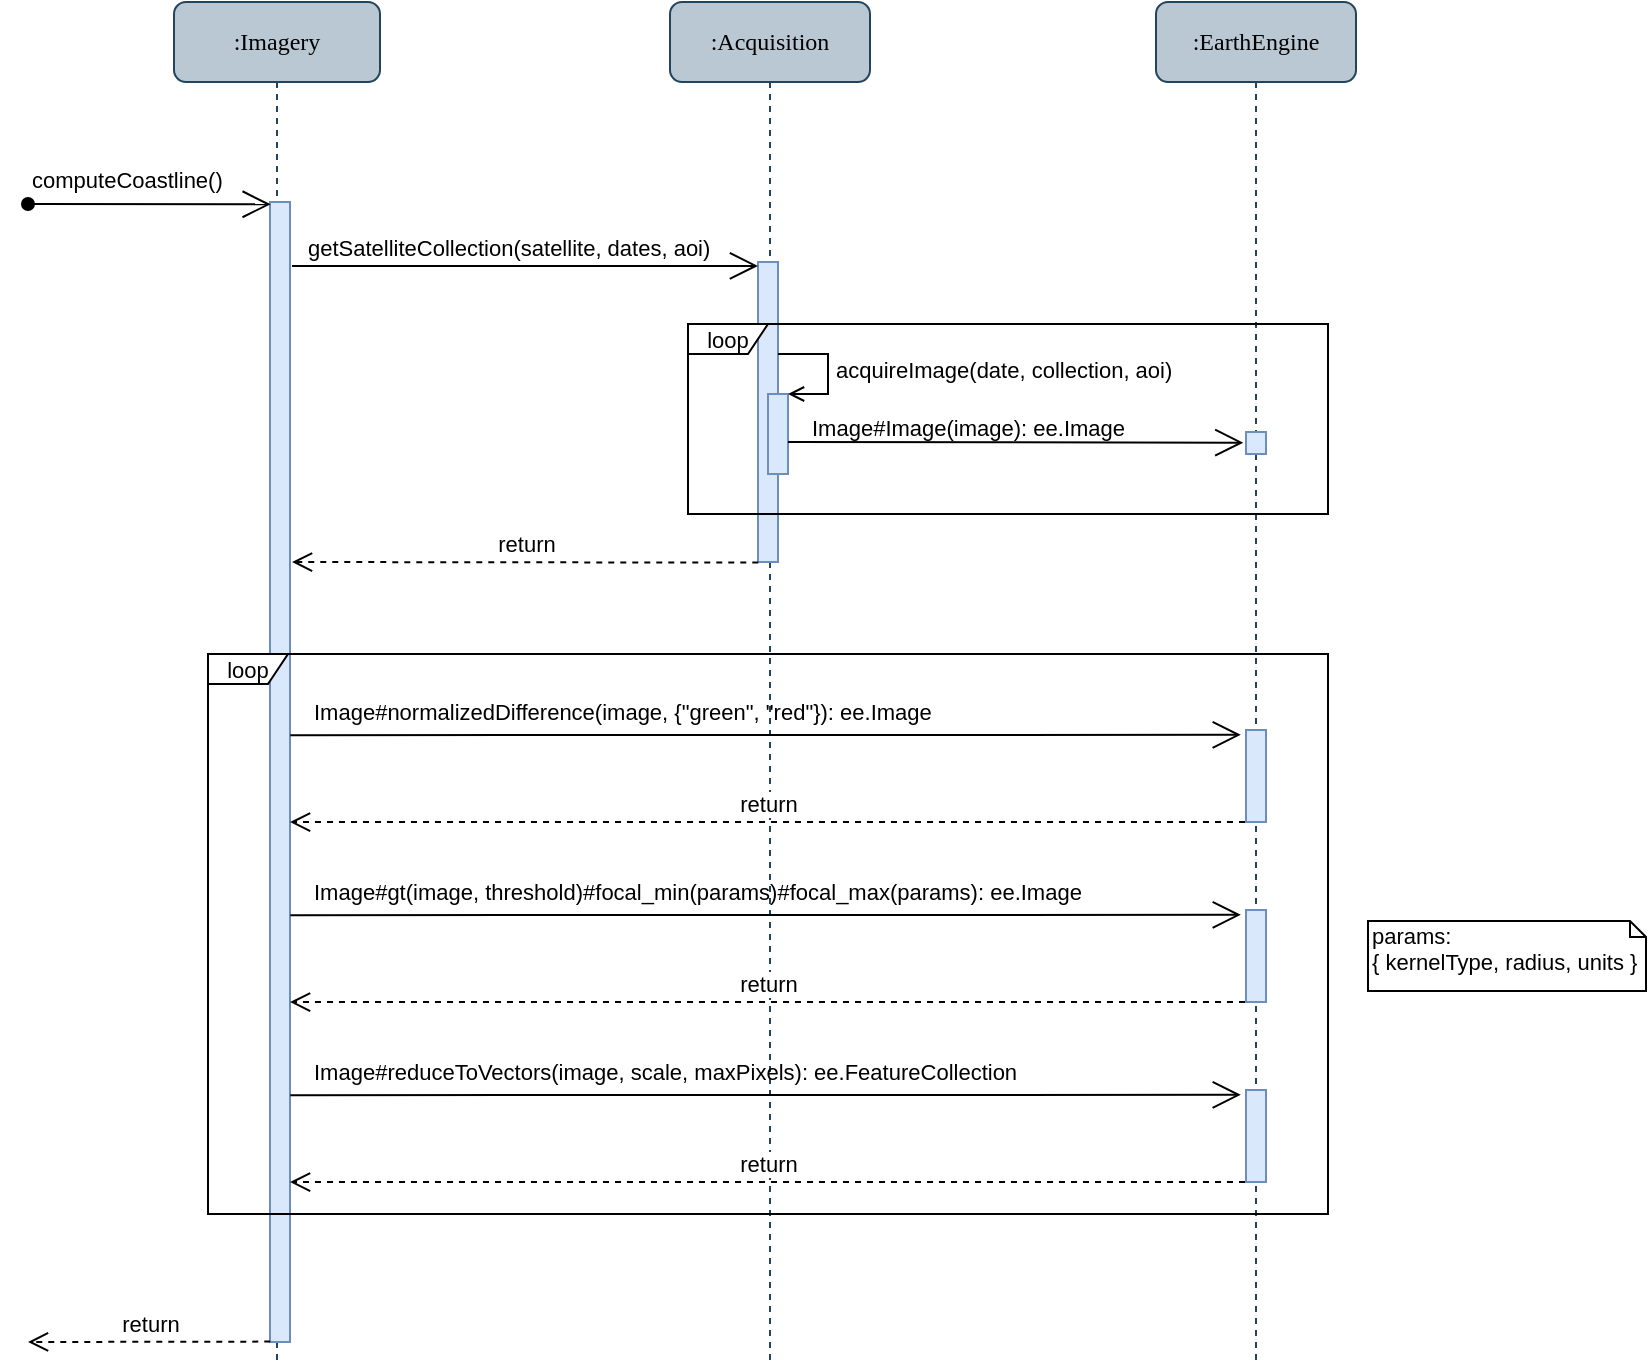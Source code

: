 <mxfile pages="1" version="11.2.9" type="device"><diagram name="sequence" id="13e1069c-82ec-6db2-03f1-153e76fe0fe0"><mxGraphModel dx="2031" dy="1019" grid="1" gridSize="10" guides="1" tooltips="1" connect="1" arrows="1" fold="1" page="1" pageScale="1" pageWidth="1100" pageHeight="850" background="#ffffff" math="0" shadow="0"><root><mxCell id="0"/><mxCell id="1" parent="0"/><mxCell id="7baba1c4bc27f4b0-8" value=":Imagery" style="shape=umlLifeline;perimeter=lifelinePerimeter;whiteSpace=wrap;html=1;container=1;collapsible=0;recursiveResize=0;outlineConnect=0;rounded=1;shadow=0;comic=0;labelBackgroundColor=none;strokeColor=#23445d;strokeWidth=1;fillColor=#bac8d3;fontFamily=Verdana;fontSize=12;align=center;" parent="1" vertex="1"><mxGeometry x="163" y="34" width="103" height="680" as="geometry"/></mxCell><mxCell id="7baba1c4bc27f4b0-9" value="" style="html=1;points=[];perimeter=orthogonalPerimeter;rounded=0;shadow=0;comic=0;labelBackgroundColor=none;strokeColor=#6c8ebf;strokeWidth=1;fillColor=#dae8fc;fontFamily=Verdana;fontSize=12;align=center;" parent="7baba1c4bc27f4b0-8" vertex="1"><mxGeometry x="48" y="100" width="10" height="570" as="geometry"/></mxCell><mxCell id="Nbv8HyM-VytdRdQHSwOe-4" value=":Acquisition" style="shape=umlLifeline;perimeter=lifelinePerimeter;whiteSpace=wrap;html=1;container=1;collapsible=0;recursiveResize=0;outlineConnect=0;rounded=1;shadow=0;comic=0;labelBackgroundColor=none;strokeColor=#23445d;strokeWidth=1;fillColor=#bac8d3;fontFamily=Verdana;fontSize=12;align=center;" vertex="1" parent="1"><mxGeometry x="411" y="34" width="100" height="680" as="geometry"/></mxCell><mxCell id="Nbv8HyM-VytdRdQHSwOe-5" value="" style="html=1;points=[];perimeter=orthogonalPerimeter;rounded=0;shadow=0;comic=0;labelBackgroundColor=none;strokeColor=#6c8ebf;strokeWidth=1;fillColor=#dae8fc;fontFamily=Verdana;fontSize=12;align=center;" vertex="1" parent="Nbv8HyM-VytdRdQHSwOe-4"><mxGeometry x="44" y="130" width="10" height="150" as="geometry"/></mxCell><mxCell id="Nbv8HyM-VytdRdQHSwOe-58" value="" style="html=1;points=[];perimeter=orthogonalPerimeter;fontSize=11;fillColor=#dae8fc;strokeColor=#6c8ebf;" vertex="1" parent="Nbv8HyM-VytdRdQHSwOe-4"><mxGeometry x="49" y="196" width="10" height="40" as="geometry"/></mxCell><mxCell id="Nbv8HyM-VytdRdQHSwOe-59" value="acquireImage(date, collection, aoi)" style="edgeStyle=orthogonalEdgeStyle;html=1;align=left;spacingLeft=2;endArrow=open;rounded=0;entryX=1;entryY=0;fontSize=11;endFill=0;" edge="1" target="Nbv8HyM-VytdRdQHSwOe-58" parent="Nbv8HyM-VytdRdQHSwOe-4"><mxGeometry relative="1" as="geometry"><mxPoint x="54" y="176" as="sourcePoint"/><Array as="points"><mxPoint x="79" y="176"/></Array></mxGeometry></mxCell><mxCell id="Nbv8HyM-VytdRdQHSwOe-21" value="" style="endArrow=open;endFill=1;endSize=12;html=1;entryX=0.036;entryY=0.002;entryDx=0;entryDy=0;entryPerimeter=0;startArrow=oval;startFill=1;" edge="1" parent="1" target="7baba1c4bc27f4b0-9"><mxGeometry width="160" relative="1" as="geometry"><mxPoint x="90" y="135" as="sourcePoint"/><mxPoint x="206" y="135" as="targetPoint"/></mxGeometry></mxCell><mxCell id="Nbv8HyM-VytdRdQHSwOe-22" value="computeCoastline()" style="text;html=1;resizable=0;points=[];autosize=1;align=left;verticalAlign=top;spacingTop=-4;fontSize=11;" vertex="1" parent="1"><mxGeometry x="90" y="114" width="110" height="10" as="geometry"/></mxCell><mxCell id="Nbv8HyM-VytdRdQHSwOe-40" value="" style="endArrow=open;endFill=1;endSize=12;html=1;entryX=0;entryY=0.013;entryDx=0;entryDy=0;entryPerimeter=0;" edge="1" parent="1" target="Nbv8HyM-VytdRdQHSwOe-5"><mxGeometry width="160" relative="1" as="geometry"><mxPoint x="222" y="166" as="sourcePoint"/><mxPoint x="574.5" y="170.5" as="targetPoint"/></mxGeometry></mxCell><mxCell id="Nbv8HyM-VytdRdQHSwOe-41" value="getSatelliteCollection(satellite, dates, aoi)" style="text;html=1;resizable=0;points=[];autosize=1;align=left;verticalAlign=top;spacingTop=-4;fontSize=11;" vertex="1" parent="1"><mxGeometry x="228" y="147.5" width="220" height="10" as="geometry"/></mxCell><mxCell id="Nbv8HyM-VytdRdQHSwOe-42" value="return" style="html=1;verticalAlign=bottom;endArrow=open;dashed=1;endSize=8;exitX=0.014;exitY=1.002;exitDx=0;exitDy=0;exitPerimeter=0;" edge="1" parent="1" source="Nbv8HyM-VytdRdQHSwOe-5"><mxGeometry relative="1" as="geometry"><mxPoint x="222" y="314" as="targetPoint"/><mxPoint x="448.5" y="211" as="sourcePoint"/></mxGeometry></mxCell><mxCell id="Nbv8HyM-VytdRdQHSwOe-55" value="params:&lt;br&gt;{ kernelType, radius, units }" style="shape=note;whiteSpace=wrap;html=1;size=8;verticalAlign=top;align=left;spacingTop=-6;fontSize=11;" vertex="1" parent="1"><mxGeometry x="760" y="493.5" width="139" height="35" as="geometry"/></mxCell><mxCell id="Nbv8HyM-VytdRdQHSwOe-61" value=":EarthEngine" style="shape=umlLifeline;perimeter=lifelinePerimeter;whiteSpace=wrap;html=1;container=1;collapsible=0;recursiveResize=0;outlineConnect=0;rounded=1;shadow=0;comic=0;labelBackgroundColor=none;strokeColor=#23445d;strokeWidth=1;fillColor=#bac8d3;fontFamily=Verdana;fontSize=12;align=center;" vertex="1" parent="1"><mxGeometry x="654" y="34" width="100" height="680" as="geometry"/></mxCell><mxCell id="Nbv8HyM-VytdRdQHSwOe-62" value="" style="html=1;points=[];perimeter=orthogonalPerimeter;rounded=0;shadow=0;comic=0;labelBackgroundColor=none;strokeColor=#6c8ebf;strokeWidth=1;fillColor=#dae8fc;fontFamily=Verdana;fontSize=12;align=center;" vertex="1" parent="Nbv8HyM-VytdRdQHSwOe-61"><mxGeometry x="45" y="215" width="10" height="11" as="geometry"/></mxCell><mxCell id="Nbv8HyM-VytdRdQHSwOe-68" value="" style="html=1;points=[];perimeter=orthogonalPerimeter;rounded=0;shadow=0;comic=0;labelBackgroundColor=none;strokeColor=#6c8ebf;strokeWidth=1;fillColor=#dae8fc;fontFamily=Verdana;fontSize=12;align=center;" vertex="1" parent="Nbv8HyM-VytdRdQHSwOe-61"><mxGeometry x="45" y="364" width="10" height="46" as="geometry"/></mxCell><mxCell id="Nbv8HyM-VytdRdQHSwOe-83" value="" style="html=1;points=[];perimeter=orthogonalPerimeter;rounded=0;shadow=0;comic=0;labelBackgroundColor=none;strokeColor=#6c8ebf;strokeWidth=1;fillColor=#dae8fc;fontFamily=Verdana;fontSize=12;align=center;" vertex="1" parent="Nbv8HyM-VytdRdQHSwOe-61"><mxGeometry x="45" y="454" width="10" height="46" as="geometry"/></mxCell><mxCell id="Nbv8HyM-VytdRdQHSwOe-86" value="" style="html=1;points=[];perimeter=orthogonalPerimeter;rounded=0;shadow=0;comic=0;labelBackgroundColor=none;strokeColor=#6c8ebf;strokeWidth=1;fillColor=#dae8fc;fontFamily=Verdana;fontSize=12;align=center;" vertex="1" parent="Nbv8HyM-VytdRdQHSwOe-61"><mxGeometry x="45" y="544" width="10" height="46" as="geometry"/></mxCell><mxCell id="Nbv8HyM-VytdRdQHSwOe-65" value="" style="endArrow=open;endFill=1;endSize=12;html=1;entryX=-0.133;entryY=0.485;entryDx=0;entryDy=0;entryPerimeter=0;exitX=1;exitY=0.6;exitDx=0;exitDy=0;exitPerimeter=0;" edge="1" parent="1" source="Nbv8HyM-VytdRdQHSwOe-58" target="Nbv8HyM-VytdRdQHSwOe-62"><mxGeometry width="160" relative="1" as="geometry"><mxPoint x="476" y="261" as="sourcePoint"/><mxPoint x="709" y="260.95" as="targetPoint"/></mxGeometry></mxCell><mxCell id="Nbv8HyM-VytdRdQHSwOe-66" value="Image#Image(image): ee.Image" style="text;html=1;resizable=0;points=[];autosize=1;align=left;verticalAlign=top;spacingTop=-4;fontSize=11;" vertex="1" parent="1"><mxGeometry x="480" y="237.5" width="170" height="10" as="geometry"/></mxCell><mxCell id="Nbv8HyM-VytdRdQHSwOe-67" value="" style="endArrow=open;endFill=1;endSize=12;html=1;exitX=1.064;exitY=0.001;exitDx=0;exitDy=0;exitPerimeter=0;entryX=-0.259;entryY=0.027;entryDx=0;entryDy=0;entryPerimeter=0;" edge="1" parent="1"><mxGeometry width="160" relative="1" as="geometry"><mxPoint x="221.14" y="400.57" as="sourcePoint"/><mxPoint x="696.41" y="400.43" as="targetPoint"/></mxGeometry></mxCell><mxCell id="Nbv8HyM-VytdRdQHSwOe-70" value="Image#normalizedDifference(image, {&quot;green&quot;, &quot;red&quot;}): ee.Image" style="text;html=1;resizable=0;points=[];autosize=1;align=left;verticalAlign=top;spacingTop=-4;fontSize=11;" vertex="1" parent="1"><mxGeometry x="231" y="380" width="320" height="10" as="geometry"/></mxCell><mxCell id="Nbv8HyM-VytdRdQHSwOe-73" value="return" style="html=1;verticalAlign=bottom;endArrow=open;dashed=1;endSize=8;" edge="1" parent="1"><mxGeometry relative="1" as="geometry"><mxPoint x="221" y="444.01" as="targetPoint"/><mxPoint x="698.5" y="444" as="sourcePoint"/><Array as="points"><mxPoint x="625" y="444"/></Array></mxGeometry></mxCell><mxCell id="Nbv8HyM-VytdRdQHSwOe-80" value="Image#gt(image, threshold)#focal_min(params)#focal_max(params): ee.Image" style="text;html=1;resizable=0;points=[];autosize=1;align=left;verticalAlign=top;spacingTop=-4;fontSize=11;" vertex="1" parent="1"><mxGeometry x="231" y="470" width="400" height="10" as="geometry"/></mxCell><mxCell id="Nbv8HyM-VytdRdQHSwOe-81" value="" style="endArrow=open;endFill=1;endSize=12;html=1;exitX=1.064;exitY=0.001;exitDx=0;exitDy=0;exitPerimeter=0;entryX=-0.259;entryY=0.027;entryDx=0;entryDy=0;entryPerimeter=0;" edge="1" parent="1"><mxGeometry width="160" relative="1" as="geometry"><mxPoint x="221.14" y="490.57" as="sourcePoint"/><mxPoint x="696.41" y="490.43" as="targetPoint"/></mxGeometry></mxCell><mxCell id="Nbv8HyM-VytdRdQHSwOe-82" value="return" style="html=1;verticalAlign=bottom;endArrow=open;dashed=1;endSize=8;" edge="1" parent="1"><mxGeometry relative="1" as="geometry"><mxPoint x="221" y="534.01" as="targetPoint"/><mxPoint x="698.5" y="534" as="sourcePoint"/><Array as="points"><mxPoint x="625" y="534"/></Array></mxGeometry></mxCell><mxCell id="Nbv8HyM-VytdRdQHSwOe-84" value="Image#reduceToVectors(image, scale, maxPixels): ee.FeatureCollection" style="text;html=1;resizable=0;points=[];autosize=1;align=left;verticalAlign=top;spacingTop=-4;fontSize=11;" vertex="1" parent="1"><mxGeometry x="231" y="560" width="370" height="10" as="geometry"/></mxCell><mxCell id="Nbv8HyM-VytdRdQHSwOe-85" value="" style="endArrow=open;endFill=1;endSize=12;html=1;exitX=1.064;exitY=0.001;exitDx=0;exitDy=0;exitPerimeter=0;entryX=-0.259;entryY=0.027;entryDx=0;entryDy=0;entryPerimeter=0;" edge="1" parent="1"><mxGeometry width="160" relative="1" as="geometry"><mxPoint x="221.14" y="580.57" as="sourcePoint"/><mxPoint x="696.41" y="580.43" as="targetPoint"/></mxGeometry></mxCell><mxCell id="Nbv8HyM-VytdRdQHSwOe-87" value="return" style="html=1;verticalAlign=bottom;endArrow=open;dashed=1;endSize=8;" edge="1" parent="1"><mxGeometry relative="1" as="geometry"><mxPoint x="221" y="624.01" as="targetPoint"/><mxPoint x="698.5" y="624" as="sourcePoint"/><Array as="points"><mxPoint x="625" y="624"/></Array></mxGeometry></mxCell><mxCell id="Nbv8HyM-VytdRdQHSwOe-88" value="return" style="html=1;verticalAlign=bottom;endArrow=open;dashed=1;endSize=8;exitX=0.014;exitY=1.002;exitDx=0;exitDy=0;exitPerimeter=0;" edge="1" parent="1"><mxGeometry relative="1" as="geometry"><mxPoint x="90" y="704" as="targetPoint"/><mxPoint x="211.14" y="703.8" as="sourcePoint"/></mxGeometry></mxCell><mxCell id="Nbv8HyM-VytdRdQHSwOe-71" value="loop" style="shape=umlFrame;whiteSpace=wrap;html=1;fontSize=11;width=40;height=15;" vertex="1" parent="1"><mxGeometry x="180" y="360" width="560" height="280" as="geometry"/></mxCell><mxCell id="Nbv8HyM-VytdRdQHSwOe-60" value="loop" style="shape=umlFrame;whiteSpace=wrap;html=1;fontSize=11;width=40;height=15;" vertex="1" parent="1"><mxGeometry x="420" y="195" width="320" height="95" as="geometry"/></mxCell></root></mxGraphModel></diagram></mxfile>